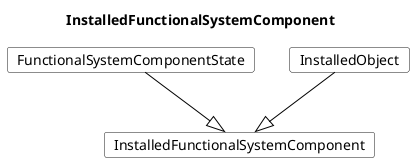 @startuml
Title InstalledFunctionalSystemComponent 

Card InstalledFunctionalSystemComponent #fff [
InstalledFunctionalSystemComponent
]
Card FunctionalSystemComponentState #fff [
FunctionalSystemComponentState
]
FunctionalSystemComponentState --|> InstalledFunctionalSystemComponent  #000 
Card InstalledObject #fff [
InstalledObject
]
InstalledObject --|> InstalledFunctionalSystemComponent  #000 
@enduml